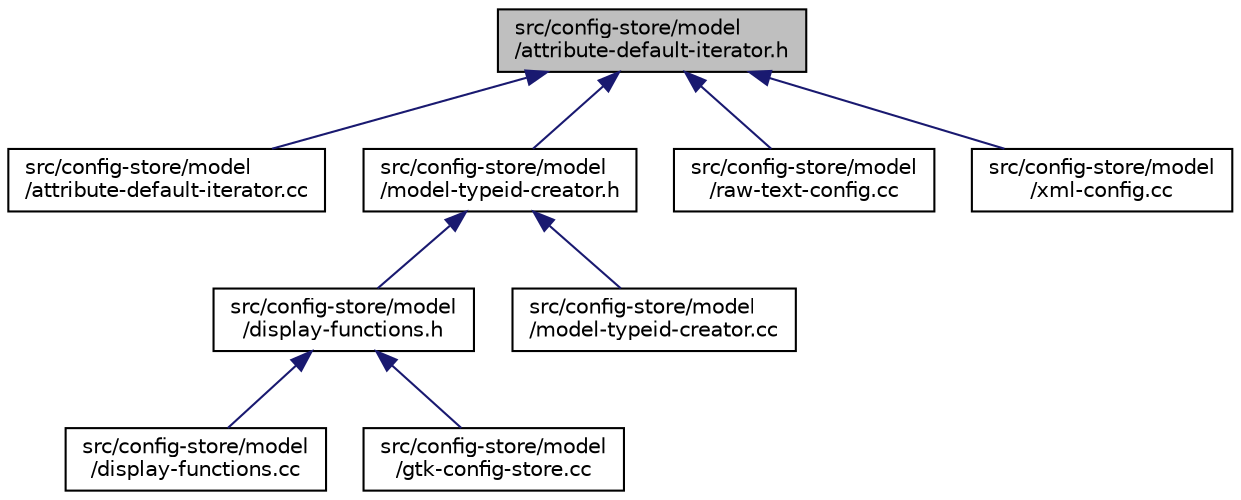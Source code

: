 digraph "src/config-store/model/attribute-default-iterator.h"
{
 // LATEX_PDF_SIZE
  edge [fontname="Helvetica",fontsize="10",labelfontname="Helvetica",labelfontsize="10"];
  node [fontname="Helvetica",fontsize="10",shape=record];
  Node1 [label="src/config-store/model\l/attribute-default-iterator.h",height=0.2,width=0.4,color="black", fillcolor="grey75", style="filled", fontcolor="black",tooltip=" "];
  Node1 -> Node2 [dir="back",color="midnightblue",fontsize="10",style="solid",fontname="Helvetica"];
  Node2 [label="src/config-store/model\l/attribute-default-iterator.cc",height=0.2,width=0.4,color="black", fillcolor="white", style="filled",URL="$attribute-default-iterator_8cc.html",tooltip=" "];
  Node1 -> Node3 [dir="back",color="midnightblue",fontsize="10",style="solid",fontname="Helvetica"];
  Node3 [label="src/config-store/model\l/model-typeid-creator.h",height=0.2,width=0.4,color="black", fillcolor="white", style="filled",URL="$model-typeid-creator_8h.html",tooltip=" "];
  Node3 -> Node4 [dir="back",color="midnightblue",fontsize="10",style="solid",fontname="Helvetica"];
  Node4 [label="src/config-store/model\l/display-functions.h",height=0.2,width=0.4,color="black", fillcolor="white", style="filled",URL="$display-functions_8h.html",tooltip=" "];
  Node4 -> Node5 [dir="back",color="midnightblue",fontsize="10",style="solid",fontname="Helvetica"];
  Node5 [label="src/config-store/model\l/display-functions.cc",height=0.2,width=0.4,color="black", fillcolor="white", style="filled",URL="$display-functions_8cc.html",tooltip=" "];
  Node4 -> Node6 [dir="back",color="midnightblue",fontsize="10",style="solid",fontname="Helvetica"];
  Node6 [label="src/config-store/model\l/gtk-config-store.cc",height=0.2,width=0.4,color="black", fillcolor="white", style="filled",URL="$gtk-config-store_8cc.html",tooltip=" "];
  Node3 -> Node7 [dir="back",color="midnightblue",fontsize="10",style="solid",fontname="Helvetica"];
  Node7 [label="src/config-store/model\l/model-typeid-creator.cc",height=0.2,width=0.4,color="black", fillcolor="white", style="filled",URL="$model-typeid-creator_8cc.html",tooltip=" "];
  Node1 -> Node8 [dir="back",color="midnightblue",fontsize="10",style="solid",fontname="Helvetica"];
  Node8 [label="src/config-store/model\l/raw-text-config.cc",height=0.2,width=0.4,color="black", fillcolor="white", style="filled",URL="$raw-text-config_8cc.html",tooltip=" "];
  Node1 -> Node9 [dir="back",color="midnightblue",fontsize="10",style="solid",fontname="Helvetica"];
  Node9 [label="src/config-store/model\l/xml-config.cc",height=0.2,width=0.4,color="black", fillcolor="white", style="filled",URL="$xml-config_8cc.html",tooltip=" "];
}
